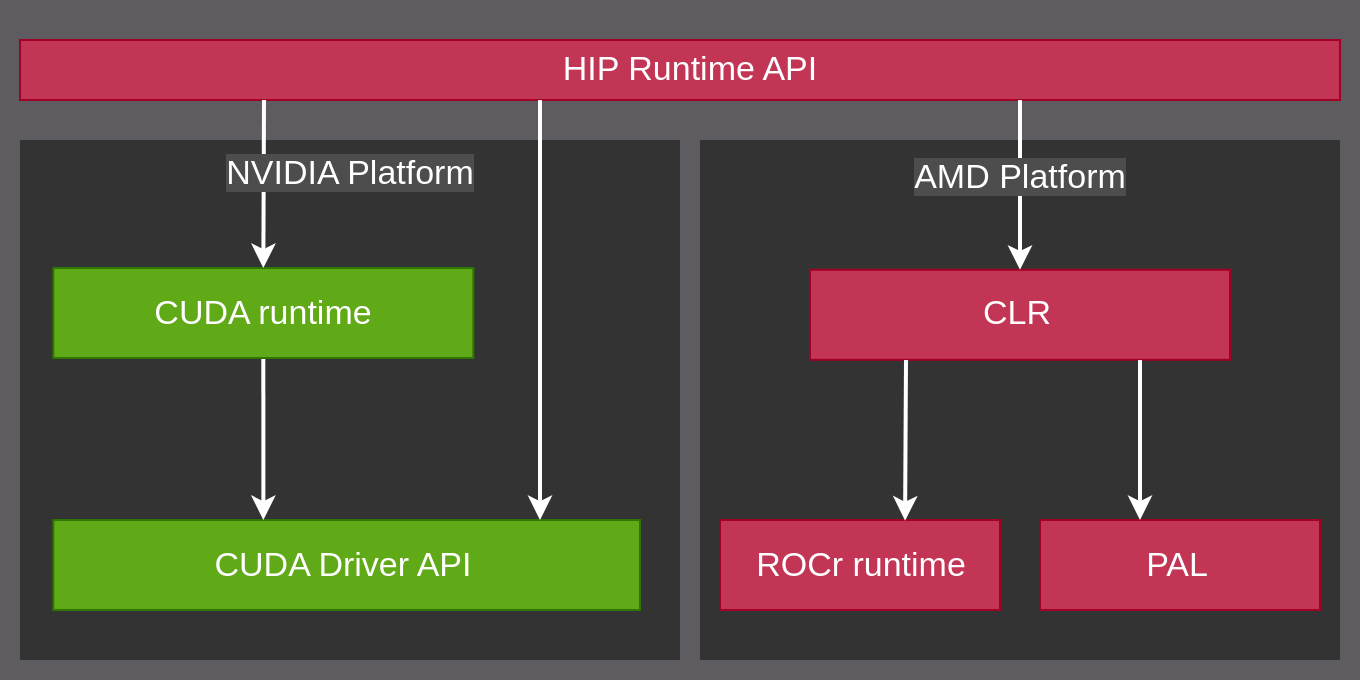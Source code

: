 <mxfile>
    <diagram id="zBbb_w2fufU70cdOGtND" name="1 oldal">
        <mxGraphModel dx="517" dy="800" grid="1" gridSize="10" guides="1" tooltips="1" connect="1" arrows="1" fold="1" page="0" pageScale="1" pageWidth="660" pageHeight="610" background="none" math="0" shadow="0">
            <root>
                <mxCell id="0"/>
                <mxCell id="1" parent="0"/>
                <mxCell id="5927" value="" style="rounded=0;whiteSpace=wrap;html=1;fillColor=#5E5B61;fontColor=#FFFFFF;strokeColor=none;spacing=0;" parent="1" vertex="1">
                    <mxGeometry y="10" width="680" height="340" as="geometry"/>
                </mxCell>
                <mxCell id="5928" value="Runtimes" style="text;strokeColor=none;fillColor=none;align=center;verticalAlign=middle;rounded=0;fontFamily=Helvetica;fontSize=17;fontColor=#FFFFFF;" parent="1" vertex="1">
                    <mxGeometry x="10" y="30" width="590" height="30" as="geometry"/>
                </mxCell>
                <mxCell id="5945" value="" style="rounded=0;whiteSpace=wrap;html=1;fillColor=#C23555;fontColor=#FFFFFF;strokeColor=#A20025;" parent="1" vertex="1">
                    <mxGeometry x="10" y="30" width="660" height="30" as="geometry"/>
                </mxCell>
                <mxCell id="5946" value="&lt;font face=&quot;Helvetica&quot;&gt;HIP Runtime API&lt;/font&gt;" style="text;html=1;strokeColor=none;fillColor=none;align=center;verticalAlign=middle;whiteSpace=wrap;rounded=0;fontSize=17;fontColor=#FFFFFF;" parent="1" vertex="1">
                    <mxGeometry x="80" y="30" width="530" height="30" as="geometry"/>
                </mxCell>
                <mxCell id="UvHuP5o6jSuoLTm0AUZA-5953" value="" style="group" parent="1" vertex="1" connectable="0">
                    <mxGeometry x="10" y="80" width="330" height="260" as="geometry"/>
                </mxCell>
                <mxCell id="5925" value="" style="rounded=0;whiteSpace=wrap;html=1;fillColor=#333333;fontColor=#FFFFFF;strokeColor=none;" parent="UvHuP5o6jSuoLTm0AUZA-5953" vertex="1">
                    <mxGeometry width="330" height="260" as="geometry"/>
                </mxCell>
                <mxCell id="UvHuP5o6jSuoLTm0AUZA-5952" value="" style="group" parent="UvHuP5o6jSuoLTm0AUZA-5953" vertex="1" connectable="0">
                    <mxGeometry x="16.67" y="190.003" width="293.33" height="45" as="geometry"/>
                </mxCell>
                <mxCell id="UvHuP5o6jSuoLTm0AUZA-5950" value="" style="rounded=0;whiteSpace=wrap;html=1;fillColor=#60a917;fontColor=#ffffff;strokeColor=#2D7600;" parent="UvHuP5o6jSuoLTm0AUZA-5952" vertex="1">
                    <mxGeometry width="293.33" height="45" as="geometry"/>
                </mxCell>
                <mxCell id="UvHuP5o6jSuoLTm0AUZA-5951" value="&lt;div&gt;CUDA Driver API&lt;/div&gt;" style="text;html=1;strokeColor=none;fillColor=none;align=center;verticalAlign=middle;whiteSpace=wrap;rounded=0;fontSize=17;fontColor=#FFFFFF;" parent="UvHuP5o6jSuoLTm0AUZA-5952" vertex="1">
                    <mxGeometry x="10.964" y="7.5" width="266.799" height="30.0" as="geometry"/>
                </mxCell>
                <mxCell id="5948" value="" style="endArrow=classic;startArrow=none;html=1;rounded=0;strokeWidth=2;startFill=0;exitX=0.5;exitY=1;exitDx=0;exitDy=0;entryX=0.358;entryY=0;entryDx=0;entryDy=0;entryPerimeter=0;strokeColor=#FFFFFF;" parent="UvHuP5o6jSuoLTm0AUZA-5953" source="5967" target="UvHuP5o6jSuoLTm0AUZA-5950" edge="1">
                    <mxGeometry width="50" height="50" relative="1" as="geometry">
                        <mxPoint x="103.335" y="108.22" as="sourcePoint"/>
                        <mxPoint x="85" y="145.6" as="targetPoint"/>
                    </mxGeometry>
                </mxCell>
                <mxCell id="5966" value="" style="group" parent="UvHuP5o6jSuoLTm0AUZA-5953" vertex="1" connectable="0">
                    <mxGeometry x="16.67" y="64" width="210" height="45" as="geometry"/>
                </mxCell>
                <mxCell id="5967" value="" style="rounded=0;whiteSpace=wrap;html=1;fillColor=#60a917;fontColor=#ffffff;strokeColor=#2D7600;" parent="5966" vertex="1">
                    <mxGeometry width="210.0" height="45" as="geometry"/>
                </mxCell>
                <mxCell id="5968" value="&lt;div&gt;CUDA runtime&lt;/div&gt;" style="text;html=1;strokeColor=none;fillColor=none;align=center;verticalAlign=middle;whiteSpace=wrap;rounded=0;fontSize=17;fontColor=#FFFFFF;" parent="5966" vertex="1">
                    <mxGeometry x="9.5" y="7.5" width="191.006" height="30.0" as="geometry"/>
                </mxCell>
                <mxCell id="UvHuP5o6jSuoLTm0AUZA-5982" value="" style="endArrow=classic;startArrow=none;html=1;rounded=0;strokeWidth=2;startFill=0;strokeColor=#FFFFFF;" parent="1" edge="1">
                    <mxGeometry width="50" height="50" relative="1" as="geometry">
                        <mxPoint x="270" y="60" as="sourcePoint"/>
                        <mxPoint x="270" y="270" as="targetPoint"/>
                    </mxGeometry>
                </mxCell>
                <mxCell id="UvHuP5o6jSuoLTm0AUZA-5955" value="" style="rounded=0;whiteSpace=wrap;html=1;fillColor=#333333;fontColor=#FFFFFF;strokeColor=none;" parent="1" vertex="1">
                    <mxGeometry x="350" y="80" width="320" height="260" as="geometry"/>
                </mxCell>
                <mxCell id="5955" value="" style="group" parent="1" vertex="1" connectable="0">
                    <mxGeometry x="360" y="270" width="140" height="45" as="geometry"/>
                </mxCell>
                <mxCell id="5956" value="" style="rounded=0;whiteSpace=wrap;html=1;fillColor=#C23555;fontColor=#FFFFFF;strokeColor=#A20025;" parent="5955" vertex="1">
                    <mxGeometry width="140.0" height="45" as="geometry"/>
                </mxCell>
                <mxCell id="5957" value="&lt;div&gt;ROCr runtime&lt;/div&gt;" style="text;html=1;strokeColor=none;fillColor=none;align=center;verticalAlign=middle;whiteSpace=wrap;rounded=0;fontSize=17;fontColor=#FFFFFF;" parent="5955" vertex="1">
                    <mxGeometry x="2.51" y="8.75" width="134.99" height="27.5" as="geometry"/>
                </mxCell>
                <mxCell id="5958" value="" style="group" parent="1" vertex="1" connectable="0">
                    <mxGeometry x="520" y="270" width="140" height="45" as="geometry"/>
                </mxCell>
                <mxCell id="5959" value="" style="rounded=0;whiteSpace=wrap;html=1;fillColor=#C23555;fontColor=#FFFFFF;strokeColor=#A20025;" parent="5958" vertex="1">
                    <mxGeometry width="140.0" height="45" as="geometry"/>
                </mxCell>
                <mxCell id="5960" value="&lt;div&gt;PAL&lt;/div&gt;" style="text;html=1;strokeColor=none;fillColor=none;align=center;verticalAlign=middle;whiteSpace=wrap;rounded=0;fontSize=17;fontColor=#FFFFFF;" parent="5958" vertex="1">
                    <mxGeometry x="5.233" y="7.5" width="127.337" height="30.0" as="geometry"/>
                </mxCell>
                <mxCell id="5962" value="" style="group" parent="1" vertex="1" connectable="0">
                    <mxGeometry x="405" y="144.91" width="210" height="45" as="geometry"/>
                </mxCell>
                <mxCell id="5963" value="" style="rounded=0;whiteSpace=wrap;html=1;fillColor=#C23555;fontColor=#FFFFFF;strokeColor=#A20025;" parent="5962" vertex="1">
                    <mxGeometry width="210.0" height="45" as="geometry"/>
                </mxCell>
                <mxCell id="5964" value="&lt;div&gt;CLR&lt;/div&gt;" style="text;html=1;strokeColor=none;fillColor=none;align=center;verticalAlign=middle;whiteSpace=wrap;rounded=0;fontSize=17;fontColor=#FFFFFF;" parent="5962" vertex="1">
                    <mxGeometry x="7.85" y="7.5" width="191.006" height="30.0" as="geometry"/>
                </mxCell>
                <mxCell id="5965" value="" style="endArrow=classic;startArrow=none;html=1;rounded=0;strokeWidth=2;startFill=0;entryX=0.5;entryY=0;entryDx=0;entryDy=0;strokeColor=#FFFFFF;" parent="1" target="5963" edge="1">
                    <mxGeometry width="50" height="50" relative="1" as="geometry">
                        <mxPoint x="510" y="60" as="sourcePoint"/>
                        <mxPoint x="640" y="290" as="targetPoint"/>
                    </mxGeometry>
                </mxCell>
                <mxCell id="5969" value="" style="endArrow=classic;startArrow=none;html=1;rounded=0;strokeWidth=2;startFill=0;strokeColor=#FFFFFF;" parent="1" edge="1">
                    <mxGeometry width="50" height="50" relative="1" as="geometry">
                        <mxPoint x="570" y="190" as="sourcePoint"/>
                        <mxPoint x="570" y="270" as="targetPoint"/>
                    </mxGeometry>
                </mxCell>
                <mxCell id="5971" value="" style="endArrow=classic;startArrow=none;html=1;rounded=0;strokeWidth=2;startFill=0;strokeColor=#FFFFFF;entryX=0.661;entryY=0.007;entryDx=0;entryDy=0;entryPerimeter=0;" parent="1" target="5956" edge="1">
                    <mxGeometry width="50" height="50" relative="1" as="geometry">
                        <mxPoint x="453" y="190" as="sourcePoint"/>
                        <mxPoint x="450" y="270" as="targetPoint"/>
                    </mxGeometry>
                </mxCell>
                <mxCell id="UvHuP5o6jSuoLTm0AUZA-5981" value="" style="endArrow=classic;startArrow=none;html=1;rounded=0;strokeWidth=2;startFill=0;entryX=0.5;entryY=0;entryDx=0;entryDy=0;strokeColor=#FFFFFF;" parent="1" target="5967" edge="1">
                    <mxGeometry width="50" height="50" relative="1" as="geometry">
                        <mxPoint x="132" y="60" as="sourcePoint"/>
                        <mxPoint x="95" y="140" as="targetPoint"/>
                    </mxGeometry>
                </mxCell>
                <mxCell id="UvHuP5o6jSuoLTm0AUZA-5957" value="&lt;font face=&quot;Helvetica&quot;&gt;&lt;span style=&quot;background-color: rgb(77, 77, 77);&quot;&gt;AMD Platform&lt;/span&gt;&lt;br&gt;&lt;/font&gt;" style="text;html=1;strokeColor=none;fillColor=none;align=center;verticalAlign=middle;whiteSpace=wrap;rounded=0;fontSize=17;fontColor=#FFFFFF;" parent="1" vertex="1">
                    <mxGeometry x="440" y="84" width="140" height="30" as="geometry"/>
                </mxCell>
                <mxCell id="5926" value="&lt;font style=&quot;background-color: rgb(77, 77, 77);&quot;&gt;NVIDIA Platform&lt;/font&gt;" style="text;html=1;strokeColor=none;fillColor=none;align=center;verticalAlign=middle;whiteSpace=wrap;rounded=0;fontSize=17;fontColor=#FFFFFF;" parent="1" vertex="1">
                    <mxGeometry x="10" y="80" width="330" height="34.039" as="geometry"/>
                </mxCell>
            </root>
        </mxGraphModel>
    </diagram>
</mxfile>